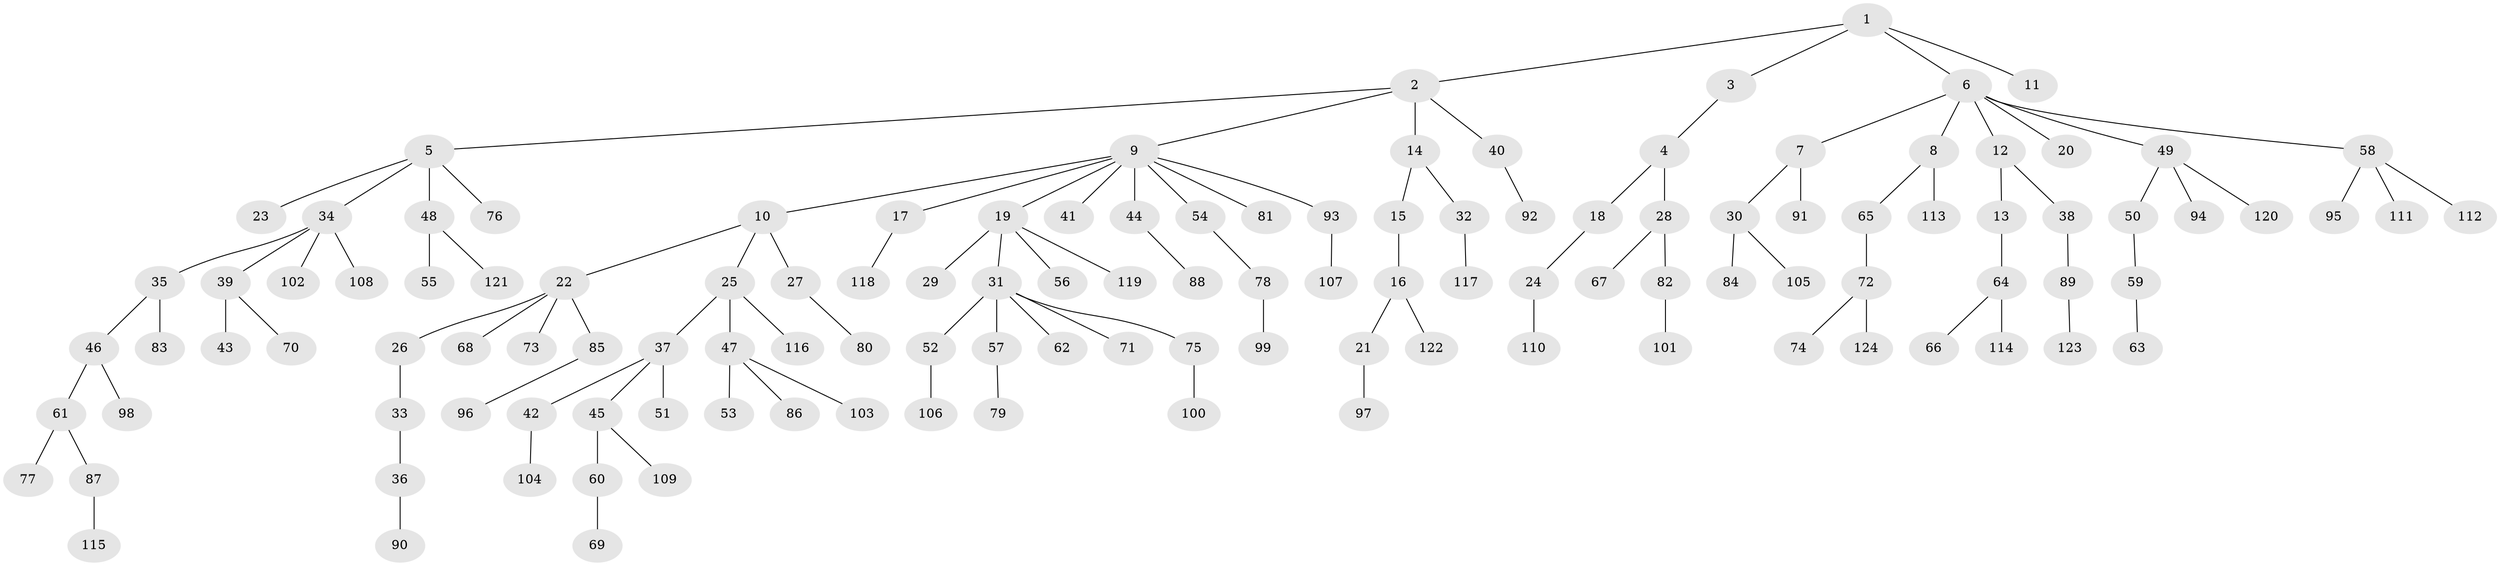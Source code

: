 // coarse degree distribution, {7: 0.011764705882352941, 3: 0.10588235294117647, 8: 0.023529411764705882, 2: 0.2235294117647059, 9: 0.011764705882352941, 4: 0.03529411764705882, 1: 0.5647058823529412, 6: 0.011764705882352941, 5: 0.011764705882352941}
// Generated by graph-tools (version 1.1) at 2025/42/03/06/25 10:42:06]
// undirected, 124 vertices, 123 edges
graph export_dot {
graph [start="1"]
  node [color=gray90,style=filled];
  1;
  2;
  3;
  4;
  5;
  6;
  7;
  8;
  9;
  10;
  11;
  12;
  13;
  14;
  15;
  16;
  17;
  18;
  19;
  20;
  21;
  22;
  23;
  24;
  25;
  26;
  27;
  28;
  29;
  30;
  31;
  32;
  33;
  34;
  35;
  36;
  37;
  38;
  39;
  40;
  41;
  42;
  43;
  44;
  45;
  46;
  47;
  48;
  49;
  50;
  51;
  52;
  53;
  54;
  55;
  56;
  57;
  58;
  59;
  60;
  61;
  62;
  63;
  64;
  65;
  66;
  67;
  68;
  69;
  70;
  71;
  72;
  73;
  74;
  75;
  76;
  77;
  78;
  79;
  80;
  81;
  82;
  83;
  84;
  85;
  86;
  87;
  88;
  89;
  90;
  91;
  92;
  93;
  94;
  95;
  96;
  97;
  98;
  99;
  100;
  101;
  102;
  103;
  104;
  105;
  106;
  107;
  108;
  109;
  110;
  111;
  112;
  113;
  114;
  115;
  116;
  117;
  118;
  119;
  120;
  121;
  122;
  123;
  124;
  1 -- 2;
  1 -- 3;
  1 -- 6;
  1 -- 11;
  2 -- 5;
  2 -- 9;
  2 -- 14;
  2 -- 40;
  3 -- 4;
  4 -- 18;
  4 -- 28;
  5 -- 23;
  5 -- 34;
  5 -- 48;
  5 -- 76;
  6 -- 7;
  6 -- 8;
  6 -- 12;
  6 -- 20;
  6 -- 49;
  6 -- 58;
  7 -- 30;
  7 -- 91;
  8 -- 65;
  8 -- 113;
  9 -- 10;
  9 -- 17;
  9 -- 19;
  9 -- 41;
  9 -- 44;
  9 -- 54;
  9 -- 81;
  9 -- 93;
  10 -- 22;
  10 -- 25;
  10 -- 27;
  12 -- 13;
  12 -- 38;
  13 -- 64;
  14 -- 15;
  14 -- 32;
  15 -- 16;
  16 -- 21;
  16 -- 122;
  17 -- 118;
  18 -- 24;
  19 -- 29;
  19 -- 31;
  19 -- 56;
  19 -- 119;
  21 -- 97;
  22 -- 26;
  22 -- 68;
  22 -- 73;
  22 -- 85;
  24 -- 110;
  25 -- 37;
  25 -- 47;
  25 -- 116;
  26 -- 33;
  27 -- 80;
  28 -- 67;
  28 -- 82;
  30 -- 84;
  30 -- 105;
  31 -- 52;
  31 -- 57;
  31 -- 62;
  31 -- 71;
  31 -- 75;
  32 -- 117;
  33 -- 36;
  34 -- 35;
  34 -- 39;
  34 -- 102;
  34 -- 108;
  35 -- 46;
  35 -- 83;
  36 -- 90;
  37 -- 42;
  37 -- 45;
  37 -- 51;
  38 -- 89;
  39 -- 43;
  39 -- 70;
  40 -- 92;
  42 -- 104;
  44 -- 88;
  45 -- 60;
  45 -- 109;
  46 -- 61;
  46 -- 98;
  47 -- 53;
  47 -- 86;
  47 -- 103;
  48 -- 55;
  48 -- 121;
  49 -- 50;
  49 -- 94;
  49 -- 120;
  50 -- 59;
  52 -- 106;
  54 -- 78;
  57 -- 79;
  58 -- 95;
  58 -- 111;
  58 -- 112;
  59 -- 63;
  60 -- 69;
  61 -- 77;
  61 -- 87;
  64 -- 66;
  64 -- 114;
  65 -- 72;
  72 -- 74;
  72 -- 124;
  75 -- 100;
  78 -- 99;
  82 -- 101;
  85 -- 96;
  87 -- 115;
  89 -- 123;
  93 -- 107;
}
